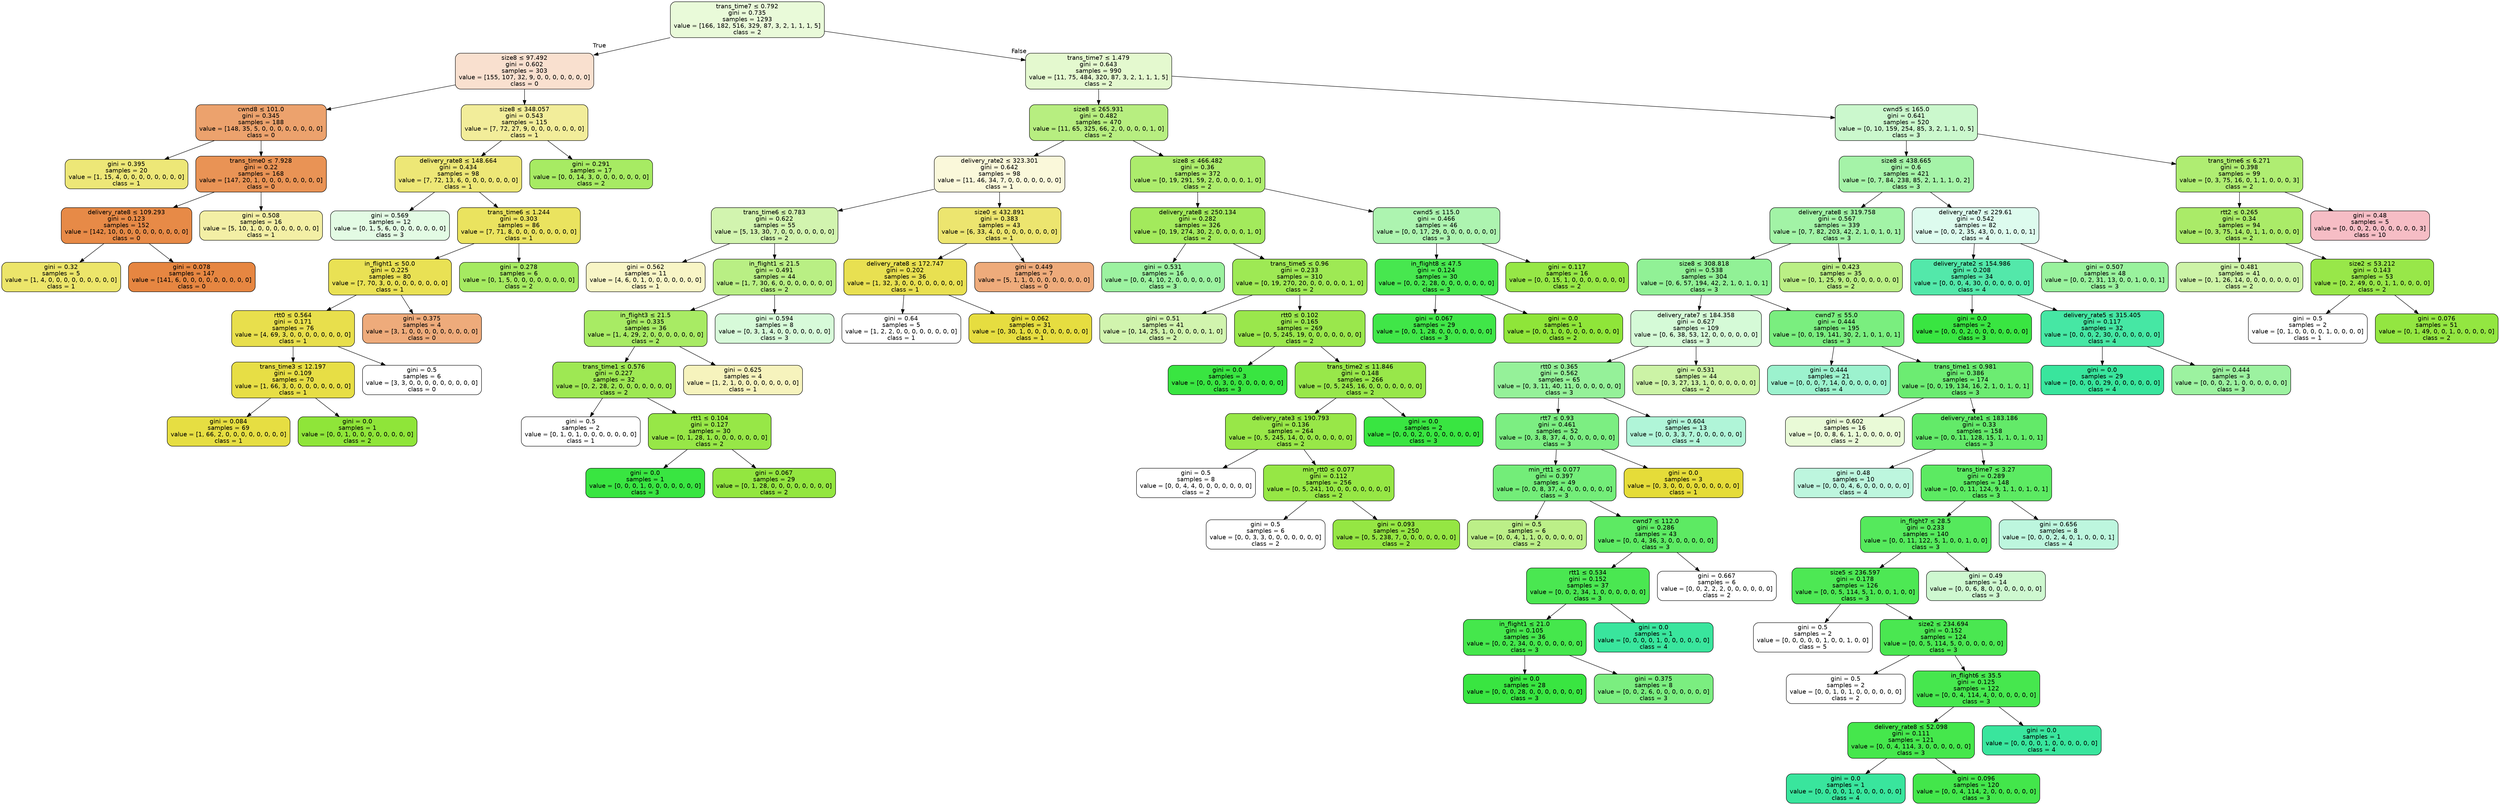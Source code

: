 digraph Tree {
node [shape=box, style="filled, rounded", color="black", fontname="helvetica"] ;
edge [fontname="helvetica"] ;
0 [label=<trans_time7 &le; 0.792<br/>gini = 0.735<br/>samples = 1293<br/>value = [166, 182, 516, 329, 87, 3, 2, 1, 1, 1, 5]<br/>class = 2>, fillcolor="#e9fad9"] ;
1 [label=<size8 &le; 97.492<br/>gini = 0.602<br/>samples = 303<br/>value = [155, 107, 32, 9, 0, 0, 0, 0, 0, 0, 0]<br/>class = 0>, fillcolor="#f9e0cf"] ;
0 -> 1 [labeldistance=2.5, labelangle=45, headlabel="True"] ;
2 [label=<cwnd8 &le; 101.0<br/>gini = 0.345<br/>samples = 188<br/>value = [148, 35, 5, 0, 0, 0, 0, 0, 0, 0, 0]<br/>class = 0>, fillcolor="#eca26d"] ;
1 -> 2 ;
3 [label=<gini = 0.395<br/>samples = 20<br/>value = [1, 15, 4, 0, 0, 0, 0, 0, 0, 0, 0]<br/>class = 1>, fillcolor="#ede777"] ;
2 -> 3 ;
4 [label=<trans_time0 &le; 7.928<br/>gini = 0.22<br/>samples = 168<br/>value = [147, 20, 1, 0, 0, 0, 0, 0, 0, 0, 0]<br/>class = 0>, fillcolor="#e99355"] ;
2 -> 4 ;
5 [label=<delivery_rate8 &le; 109.293<br/>gini = 0.123<br/>samples = 152<br/>value = [142, 10, 0, 0, 0, 0, 0, 0, 0, 0, 0]<br/>class = 0>, fillcolor="#e78a47"] ;
4 -> 5 ;
6 [label=<gini = 0.32<br/>samples = 5<br/>value = [1, 4, 0, 0, 0, 0, 0, 0, 0, 0, 0]<br/>class = 1>, fillcolor="#ece56a"] ;
5 -> 6 ;
7 [label=<gini = 0.078<br/>samples = 147<br/>value = [141, 6, 0, 0, 0, 0, 0, 0, 0, 0, 0]<br/>class = 0>, fillcolor="#e68641"] ;
5 -> 7 ;
8 [label=<gini = 0.508<br/>samples = 16<br/>value = [5, 10, 1, 0, 0, 0, 0, 0, 0, 0, 0]<br/>class = 1>, fillcolor="#f3efa5"] ;
4 -> 8 ;
9 [label=<size8 &le; 348.057<br/>gini = 0.543<br/>samples = 115<br/>value = [7, 72, 27, 9, 0, 0, 0, 0, 0, 0, 0]<br/>class = 1>, fillcolor="#f2ed9a"] ;
1 -> 9 ;
10 [label=<delivery_rate8 &le; 148.664<br/>gini = 0.434<br/>samples = 98<br/>value = [7, 72, 13, 6, 0, 0, 0, 0, 0, 0, 0]<br/>class = 1>, fillcolor="#ede776"] ;
9 -> 10 ;
11 [label=<gini = 0.569<br/>samples = 12<br/>value = [0, 1, 5, 6, 0, 0, 0, 0, 0, 0, 0]<br/>class = 3>, fillcolor="#e3fbe4"] ;
10 -> 11 ;
12 [label=<trans_time6 &le; 1.244<br/>gini = 0.303<br/>samples = 86<br/>value = [7, 71, 8, 0, 0, 0, 0, 0, 0, 0, 0]<br/>class = 1>, fillcolor="#eae35f"] ;
10 -> 12 ;
13 [label=<in_flight1 &le; 50.0<br/>gini = 0.225<br/>samples = 80<br/>value = [7, 70, 3, 0, 0, 0, 0, 0, 0, 0, 0]<br/>class = 1>, fillcolor="#e9e154"] ;
12 -> 13 ;
14 [label=<rtt0 &le; 0.564<br/>gini = 0.171<br/>samples = 76<br/>value = [4, 69, 3, 0, 0, 0, 0, 0, 0, 0, 0]<br/>class = 1>, fillcolor="#e8df4c"] ;
13 -> 14 ;
15 [label=<trans_time3 &le; 12.197<br/>gini = 0.109<br/>samples = 70<br/>value = [1, 66, 3, 0, 0, 0, 0, 0, 0, 0, 0]<br/>class = 1>, fillcolor="#e7de45"] ;
14 -> 15 ;
16 [label=<gini = 0.084<br/>samples = 69<br/>value = [1, 66, 2, 0, 0, 0, 0, 0, 0, 0, 0]<br/>class = 1>, fillcolor="#e6de42"] ;
15 -> 16 ;
17 [label=<gini = 0.0<br/>samples = 1<br/>value = [0, 0, 1, 0, 0, 0, 0, 0, 0, 0, 0]<br/>class = 2>, fillcolor="#8fe539"] ;
15 -> 17 ;
18 [label=<gini = 0.5<br/>samples = 6<br/>value = [3, 3, 0, 0, 0, 0, 0, 0, 0, 0, 0]<br/>class = 0>, fillcolor="#ffffff"] ;
14 -> 18 ;
19 [label=<gini = 0.375<br/>samples = 4<br/>value = [3, 1, 0, 0, 0, 0, 0, 0, 0, 0, 0]<br/>class = 0>, fillcolor="#eeab7b"] ;
13 -> 19 ;
20 [label=<gini = 0.278<br/>samples = 6<br/>value = [0, 1, 5, 0, 0, 0, 0, 0, 0, 0, 0]<br/>class = 2>, fillcolor="#a5ea61"] ;
12 -> 20 ;
21 [label=<gini = 0.291<br/>samples = 17<br/>value = [0, 0, 14, 3, 0, 0, 0, 0, 0, 0, 0]<br/>class = 2>, fillcolor="#a7eb63"] ;
9 -> 21 ;
22 [label=<trans_time7 &le; 1.479<br/>gini = 0.643<br/>samples = 990<br/>value = [11, 75, 484, 320, 87, 3, 2, 1, 1, 1, 5]<br/>class = 2>, fillcolor="#e4f9cf"] ;
0 -> 22 [labeldistance=2.5, labelangle=-45, headlabel="False"] ;
23 [label=<size8 &le; 265.931<br/>gini = 0.482<br/>samples = 470<br/>value = [11, 65, 325, 66, 2, 0, 0, 0, 0, 1, 0]<br/>class = 2>, fillcolor="#b7ee80"] ;
22 -> 23 ;
24 [label=<delivery_rate2 &le; 323.301<br/>gini = 0.642<br/>samples = 98<br/>value = [11, 46, 34, 7, 0, 0, 0, 0, 0, 0, 0]<br/>class = 1>, fillcolor="#faf8da"] ;
23 -> 24 ;
25 [label=<trans_time6 &le; 0.783<br/>gini = 0.622<br/>samples = 55<br/>value = [5, 13, 30, 7, 0, 0, 0, 0, 0, 0, 0]<br/>class = 2>, fillcolor="#d2f4af"] ;
24 -> 25 ;
26 [label=<gini = 0.562<br/>samples = 11<br/>value = [4, 6, 0, 1, 0, 0, 0, 0, 0, 0, 0]<br/>class = 1>, fillcolor="#f8f5c6"] ;
25 -> 26 ;
27 [label=<in_flight1 &le; 21.5<br/>gini = 0.491<br/>samples = 44<br/>value = [1, 7, 30, 6, 0, 0, 0, 0, 0, 0, 0]<br/>class = 2>, fillcolor="#b9ef84"] ;
25 -> 27 ;
28 [label=<in_flight3 &le; 21.5<br/>gini = 0.335<br/>samples = 36<br/>value = [1, 4, 29, 2, 0, 0, 0, 0, 0, 0, 0]<br/>class = 2>, fillcolor="#a8eb64"] ;
27 -> 28 ;
29 [label=<trans_time1 &le; 0.576<br/>gini = 0.227<br/>samples = 32<br/>value = [0, 2, 28, 2, 0, 0, 0, 0, 0, 0, 0]<br/>class = 2>, fillcolor="#9ee853"] ;
28 -> 29 ;
30 [label=<gini = 0.5<br/>samples = 2<br/>value = [0, 1, 0, 1, 0, 0, 0, 0, 0, 0, 0]<br/>class = 1>, fillcolor="#ffffff"] ;
29 -> 30 ;
31 [label=<rtt1 &le; 0.104<br/>gini = 0.127<br/>samples = 30<br/>value = [0, 1, 28, 1, 0, 0, 0, 0, 0, 0, 0]<br/>class = 2>, fillcolor="#97e747"] ;
29 -> 31 ;
32 [label=<gini = 0.0<br/>samples = 1<br/>value = [0, 0, 0, 1, 0, 0, 0, 0, 0, 0, 0]<br/>class = 3>, fillcolor="#39e541"] ;
31 -> 32 ;
33 [label=<gini = 0.067<br/>samples = 29<br/>value = [0, 1, 28, 0, 0, 0, 0, 0, 0, 0, 0]<br/>class = 2>, fillcolor="#93e640"] ;
31 -> 33 ;
34 [label=<gini = 0.625<br/>samples = 4<br/>value = [1, 2, 1, 0, 0, 0, 0, 0, 0, 0, 0]<br/>class = 1>, fillcolor="#f6f3bd"] ;
28 -> 34 ;
35 [label=<gini = 0.594<br/>samples = 8<br/>value = [0, 3, 1, 4, 0, 0, 0, 0, 0, 0, 0]<br/>class = 3>, fillcolor="#d7fad9"] ;
27 -> 35 ;
36 [label=<size0 &le; 432.891<br/>gini = 0.383<br/>samples = 43<br/>value = [6, 33, 4, 0, 0, 0, 0, 0, 0, 0, 0]<br/>class = 1>, fillcolor="#ece56f"] ;
24 -> 36 ;
37 [label=<delivery_rate8 &le; 172.747<br/>gini = 0.202<br/>samples = 36<br/>value = [1, 32, 3, 0, 0, 0, 0, 0, 0, 0, 0]<br/>class = 1>, fillcolor="#e8e051"] ;
36 -> 37 ;
38 [label=<gini = 0.64<br/>samples = 5<br/>value = [1, 2, 2, 0, 0, 0, 0, 0, 0, 0, 0]<br/>class = 1>, fillcolor="#ffffff"] ;
37 -> 38 ;
39 [label=<gini = 0.062<br/>samples = 31<br/>value = [0, 30, 1, 0, 0, 0, 0, 0, 0, 0, 0]<br/>class = 1>, fillcolor="#e6dd40"] ;
37 -> 39 ;
40 [label=<gini = 0.449<br/>samples = 7<br/>value = [5, 1, 1, 0, 0, 0, 0, 0, 0, 0, 0]<br/>class = 0>, fillcolor="#eeab7b"] ;
36 -> 40 ;
41 [label=<size8 &le; 466.482<br/>gini = 0.36<br/>samples = 372<br/>value = [0, 19, 291, 59, 2, 0, 0, 0, 0, 1, 0]<br/>class = 2>, fillcolor="#acec6c"] ;
23 -> 41 ;
42 [label=<delivery_rate8 &le; 250.134<br/>gini = 0.282<br/>samples = 326<br/>value = [0, 19, 274, 30, 2, 0, 0, 0, 0, 1, 0]<br/>class = 2>, fillcolor="#a3ea5c"] ;
41 -> 42 ;
43 [label=<gini = 0.531<br/>samples = 16<br/>value = [0, 0, 4, 10, 2, 0, 0, 0, 0, 0, 0]<br/>class = 3>, fillcolor="#9cf2a0"] ;
42 -> 43 ;
44 [label=<trans_time5 &le; 0.96<br/>gini = 0.233<br/>samples = 310<br/>value = [0, 19, 270, 20, 0, 0, 0, 0, 0, 1, 0]<br/>class = 2>, fillcolor="#9ee954"] ;
42 -> 44 ;
45 [label=<gini = 0.51<br/>samples = 41<br/>value = [0, 14, 25, 1, 0, 0, 0, 0, 0, 1, 0]<br/>class = 2>, fillcolor="#d1f4ae"] ;
44 -> 45 ;
46 [label=<rtt0 &le; 0.102<br/>gini = 0.165<br/>samples = 269<br/>value = [0, 5, 245, 19, 0, 0, 0, 0, 0, 0, 0]<br/>class = 2>, fillcolor="#9ae74c"] ;
44 -> 46 ;
47 [label=<gini = 0.0<br/>samples = 3<br/>value = [0, 0, 0, 3, 0, 0, 0, 0, 0, 0, 0]<br/>class = 3>, fillcolor="#39e541"] ;
46 -> 47 ;
48 [label=<trans_time2 &le; 11.846<br/>gini = 0.148<br/>samples = 266<br/>value = [0, 5, 245, 16, 0, 0, 0, 0, 0, 0, 0]<br/>class = 2>, fillcolor="#98e74a"] ;
46 -> 48 ;
49 [label=<delivery_rate3 &le; 190.793<br/>gini = 0.136<br/>samples = 264<br/>value = [0, 5, 245, 14, 0, 0, 0, 0, 0, 0, 0]<br/>class = 2>, fillcolor="#98e748"] ;
48 -> 49 ;
50 [label=<gini = 0.5<br/>samples = 8<br/>value = [0, 0, 4, 4, 0, 0, 0, 0, 0, 0, 0]<br/>class = 2>, fillcolor="#ffffff"] ;
49 -> 50 ;
51 [label=<min_rtt0 &le; 0.077<br/>gini = 0.112<br/>samples = 256<br/>value = [0, 5, 241, 10, 0, 0, 0, 0, 0, 0, 0]<br/>class = 2>, fillcolor="#96e745"] ;
49 -> 51 ;
52 [label=<gini = 0.5<br/>samples = 6<br/>value = [0, 0, 3, 3, 0, 0, 0, 0, 0, 0, 0]<br/>class = 2>, fillcolor="#ffffff"] ;
51 -> 52 ;
53 [label=<gini = 0.093<br/>samples = 250<br/>value = [0, 5, 238, 7, 0, 0, 0, 0, 0, 0, 0]<br/>class = 2>, fillcolor="#95e643"] ;
51 -> 53 ;
54 [label=<gini = 0.0<br/>samples = 2<br/>value = [0, 0, 0, 2, 0, 0, 0, 0, 0, 0, 0]<br/>class = 3>, fillcolor="#39e541"] ;
48 -> 54 ;
55 [label=<cwnd5 &le; 115.0<br/>gini = 0.466<br/>samples = 46<br/>value = [0, 0, 17, 29, 0, 0, 0, 0, 0, 0, 0]<br/>class = 3>, fillcolor="#adf4b0"] ;
41 -> 55 ;
56 [label=<in_flight8 &le; 47.5<br/>gini = 0.124<br/>samples = 30<br/>value = [0, 0, 2, 28, 0, 0, 0, 0, 0, 0, 0]<br/>class = 3>, fillcolor="#47e74f"] ;
55 -> 56 ;
57 [label=<gini = 0.067<br/>samples = 29<br/>value = [0, 0, 1, 28, 0, 0, 0, 0, 0, 0, 0]<br/>class = 3>, fillcolor="#40e648"] ;
56 -> 57 ;
58 [label=<gini = 0.0<br/>samples = 1<br/>value = [0, 0, 1, 0, 0, 0, 0, 0, 0, 0, 0]<br/>class = 2>, fillcolor="#8fe539"] ;
56 -> 58 ;
59 [label=<gini = 0.117<br/>samples = 16<br/>value = [0, 0, 15, 1, 0, 0, 0, 0, 0, 0, 0]<br/>class = 2>, fillcolor="#96e746"] ;
55 -> 59 ;
60 [label=<cwnd5 &le; 165.0<br/>gini = 0.641<br/>samples = 520<br/>value = [0, 10, 159, 254, 85, 3, 2, 1, 1, 0, 5]<br/>class = 3>, fillcolor="#cbf8cd"] ;
22 -> 60 ;
61 [label=<size8 &le; 438.665<br/>gini = 0.6<br/>samples = 421<br/>value = [0, 7, 84, 238, 85, 2, 1, 1, 1, 0, 2]<br/>class = 3>, fillcolor="#a5f3a8"] ;
60 -> 61 ;
62 [label=<delivery_rate8 &le; 319.758<br/>gini = 0.567<br/>samples = 339<br/>value = [0, 7, 82, 203, 42, 2, 1, 0, 1, 0, 1]<br/>class = 3>, fillcolor="#a2f3a6"] ;
61 -> 62 ;
63 [label=<size8 &le; 308.818<br/>gini = 0.538<br/>samples = 304<br/>value = [0, 6, 57, 194, 42, 2, 1, 0, 1, 0, 1]<br/>class = 3>, fillcolor="#91f196"] ;
62 -> 63 ;
64 [label=<delivery_rate7 &le; 184.358<br/>gini = 0.627<br/>samples = 109<br/>value = [0, 6, 38, 53, 12, 0, 0, 0, 0, 0, 0]<br/>class = 3>, fillcolor="#d5fad7"] ;
63 -> 64 ;
65 [label=<rtt0 &le; 0.365<br/>gini = 0.562<br/>samples = 65<br/>value = [0, 3, 11, 40, 11, 0, 0, 0, 0, 0, 0]<br/>class = 3>, fillcolor="#95f199"] ;
64 -> 65 ;
66 [label=<rtt7 &le; 0.93<br/>gini = 0.461<br/>samples = 52<br/>value = [0, 3, 8, 37, 4, 0, 0, 0, 0, 0, 0]<br/>class = 3>, fillcolor="#7cee82"] ;
65 -> 66 ;
67 [label=<min_rtt1 &le; 0.077<br/>gini = 0.397<br/>samples = 49<br/>value = [0, 0, 8, 37, 4, 0, 0, 0, 0, 0, 0]<br/>class = 3>, fillcolor="#73ed79"] ;
66 -> 67 ;
68 [label=<gini = 0.5<br/>samples = 6<br/>value = [0, 0, 4, 1, 1, 0, 0, 0, 0, 0, 0]<br/>class = 2>, fillcolor="#bcef88"] ;
67 -> 68 ;
69 [label=<cwnd7 &le; 112.0<br/>gini = 0.286<br/>samples = 43<br/>value = [0, 0, 4, 36, 3, 0, 0, 0, 0, 0, 0]<br/>class = 3>, fillcolor="#5dea63"] ;
67 -> 69 ;
70 [label=<rtt1 &le; 0.534<br/>gini = 0.152<br/>samples = 37<br/>value = [0, 0, 2, 34, 1, 0, 0, 0, 0, 0, 0]<br/>class = 3>, fillcolor="#4ae751"] ;
69 -> 70 ;
71 [label=<in_flight1 &le; 21.0<br/>gini = 0.105<br/>samples = 36<br/>value = [0, 0, 2, 34, 0, 0, 0, 0, 0, 0, 0]<br/>class = 3>, fillcolor="#45e74c"] ;
70 -> 71 ;
72 [label=<gini = 0.0<br/>samples = 28<br/>value = [0, 0, 0, 28, 0, 0, 0, 0, 0, 0, 0]<br/>class = 3>, fillcolor="#39e541"] ;
71 -> 72 ;
73 [label=<gini = 0.375<br/>samples = 8<br/>value = [0, 0, 2, 6, 0, 0, 0, 0, 0, 0, 0]<br/>class = 3>, fillcolor="#7bee80"] ;
71 -> 73 ;
74 [label=<gini = 0.0<br/>samples = 1<br/>value = [0, 0, 0, 0, 1, 0, 0, 0, 0, 0, 0]<br/>class = 4>, fillcolor="#39e59d"] ;
70 -> 74 ;
75 [label=<gini = 0.667<br/>samples = 6<br/>value = [0, 0, 2, 2, 2, 0, 0, 0, 0, 0, 0]<br/>class = 2>, fillcolor="#ffffff"] ;
69 -> 75 ;
76 [label=<gini = 0.0<br/>samples = 3<br/>value = [0, 3, 0, 0, 0, 0, 0, 0, 0, 0, 0]<br/>class = 1>, fillcolor="#e5dc39"] ;
66 -> 76 ;
77 [label=<gini = 0.604<br/>samples = 13<br/>value = [0, 0, 3, 3, 7, 0, 0, 0, 0, 0, 0]<br/>class = 4>, fillcolor="#b0f5d8"] ;
65 -> 77 ;
78 [label=<gini = 0.531<br/>samples = 44<br/>value = [0, 3, 27, 13, 1, 0, 0, 0, 0, 0, 0]<br/>class = 2>, fillcolor="#ccf3a6"] ;
64 -> 78 ;
79 [label=<cwnd7 &le; 55.0<br/>gini = 0.444<br/>samples = 195<br/>value = [0, 0, 19, 141, 30, 2, 1, 0, 1, 0, 1]<br/>class = 3>, fillcolor="#7aee7f"] ;
63 -> 79 ;
80 [label=<gini = 0.444<br/>samples = 21<br/>value = [0, 0, 0, 7, 14, 0, 0, 0, 0, 0, 0]<br/>class = 4>, fillcolor="#9cf2ce"] ;
79 -> 80 ;
81 [label=<trans_time1 &le; 0.981<br/>gini = 0.386<br/>samples = 174<br/>value = [0, 0, 19, 134, 16, 2, 1, 0, 1, 0, 1]<br/>class = 3>, fillcolor="#6cec72"] ;
79 -> 81 ;
82 [label=<gini = 0.602<br/>samples = 16<br/>value = [0, 0, 8, 6, 1, 1, 0, 0, 0, 0, 0]<br/>class = 2>, fillcolor="#e9fad7"] ;
81 -> 82 ;
83 [label=<delivery_rate1 &le; 183.186<br/>gini = 0.33<br/>samples = 158<br/>value = [0, 0, 11, 128, 15, 1, 1, 0, 1, 0, 1]<br/>class = 3>, fillcolor="#63ea69"] ;
81 -> 83 ;
84 [label=<gini = 0.48<br/>samples = 10<br/>value = [0, 0, 0, 4, 6, 0, 0, 0, 0, 0, 0]<br/>class = 4>, fillcolor="#bdf6de"] ;
83 -> 84 ;
85 [label=<trans_time7 &le; 3.27<br/>gini = 0.289<br/>samples = 148<br/>value = [0, 0, 11, 124, 9, 1, 1, 0, 1, 0, 1]<br/>class = 3>, fillcolor="#5cea62"] ;
83 -> 85 ;
86 [label=<in_flight7 &le; 28.5<br/>gini = 0.233<br/>samples = 140<br/>value = [0, 0, 11, 122, 5, 1, 0, 0, 1, 0, 0]<br/>class = 3>, fillcolor="#55e95c"] ;
85 -> 86 ;
87 [label=<size5 &le; 236.597<br/>gini = 0.178<br/>samples = 126<br/>value = [0, 0, 5, 114, 5, 1, 0, 0, 1, 0, 0]<br/>class = 3>, fillcolor="#4de854"] ;
86 -> 87 ;
88 [label=<gini = 0.5<br/>samples = 2<br/>value = [0, 0, 0, 0, 0, 1, 0, 0, 1, 0, 0]<br/>class = 5>, fillcolor="#ffffff"] ;
87 -> 88 ;
89 [label=<size2 &le; 234.694<br/>gini = 0.152<br/>samples = 124<br/>value = [0, 0, 5, 114, 5, 0, 0, 0, 0, 0, 0]<br/>class = 3>, fillcolor="#4ae751"] ;
87 -> 89 ;
90 [label=<gini = 0.5<br/>samples = 2<br/>value = [0, 0, 1, 0, 1, 0, 0, 0, 0, 0, 0]<br/>class = 2>, fillcolor="#ffffff"] ;
89 -> 90 ;
91 [label=<in_flight6 &le; 35.5<br/>gini = 0.125<br/>samples = 122<br/>value = [0, 0, 4, 114, 4, 0, 0, 0, 0, 0, 0]<br/>class = 3>, fillcolor="#46e74e"] ;
89 -> 91 ;
92 [label=<delivery_rate8 &le; 52.098<br/>gini = 0.111<br/>samples = 121<br/>value = [0, 0, 4, 114, 3, 0, 0, 0, 0, 0, 0]<br/>class = 3>, fillcolor="#45e74c"] ;
91 -> 92 ;
93 [label=<gini = 0.0<br/>samples = 1<br/>value = [0, 0, 0, 0, 1, 0, 0, 0, 0, 0, 0]<br/>class = 4>, fillcolor="#39e59d"] ;
92 -> 93 ;
94 [label=<gini = 0.096<br/>samples = 120<br/>value = [0, 0, 4, 114, 2, 0, 0, 0, 0, 0, 0]<br/>class = 3>, fillcolor="#43e64b"] ;
92 -> 94 ;
95 [label=<gini = 0.0<br/>samples = 1<br/>value = [0, 0, 0, 0, 1, 0, 0, 0, 0, 0, 0]<br/>class = 4>, fillcolor="#39e59d"] ;
91 -> 95 ;
96 [label=<gini = 0.49<br/>samples = 14<br/>value = [0, 0, 6, 8, 0, 0, 0, 0, 0, 0, 0]<br/>class = 3>, fillcolor="#cef8d0"] ;
86 -> 96 ;
97 [label=<gini = 0.656<br/>samples = 8<br/>value = [0, 0, 0, 2, 4, 0, 1, 0, 0, 0, 1]<br/>class = 4>, fillcolor="#bdf6de"] ;
85 -> 97 ;
98 [label=<gini = 0.423<br/>samples = 35<br/>value = [0, 1, 25, 9, 0, 0, 0, 0, 0, 0, 0]<br/>class = 2>, fillcolor="#baef85"] ;
62 -> 98 ;
99 [label=<delivery_rate7 &le; 229.61<br/>gini = 0.542<br/>samples = 82<br/>value = [0, 0, 2, 35, 43, 0, 0, 1, 0, 0, 1]<br/>class = 4>, fillcolor="#ddfbee"] ;
61 -> 99 ;
100 [label=<delivery_rate2 &le; 154.986<br/>gini = 0.208<br/>samples = 34<br/>value = [0, 0, 0, 4, 30, 0, 0, 0, 0, 0, 0]<br/>class = 4>, fillcolor="#53e8aa"] ;
99 -> 100 ;
101 [label=<gini = 0.0<br/>samples = 2<br/>value = [0, 0, 0, 2, 0, 0, 0, 0, 0, 0, 0]<br/>class = 3>, fillcolor="#39e541"] ;
100 -> 101 ;
102 [label=<delivery_rate5 &le; 315.405<br/>gini = 0.117<br/>samples = 32<br/>value = [0, 0, 0, 2, 30, 0, 0, 0, 0, 0, 0]<br/>class = 4>, fillcolor="#46e7a4"] ;
100 -> 102 ;
103 [label=<gini = 0.0<br/>samples = 29<br/>value = [0, 0, 0, 0, 29, 0, 0, 0, 0, 0, 0]<br/>class = 4>, fillcolor="#39e59d"] ;
102 -> 103 ;
104 [label=<gini = 0.444<br/>samples = 3<br/>value = [0, 0, 0, 2, 1, 0, 0, 0, 0, 0, 0]<br/>class = 3>, fillcolor="#9cf2a0"] ;
102 -> 104 ;
105 [label=<gini = 0.507<br/>samples = 48<br/>value = [0, 0, 2, 31, 13, 0, 0, 1, 0, 0, 1]<br/>class = 3>, fillcolor="#99f29d"] ;
99 -> 105 ;
106 [label=<trans_time6 &le; 6.271<br/>gini = 0.398<br/>samples = 99<br/>value = [0, 3, 75, 16, 0, 1, 1, 0, 0, 0, 3]<br/>class = 2>, fillcolor="#afed72"] ;
60 -> 106 ;
107 [label=<rtt2 &le; 0.265<br/>gini = 0.34<br/>samples = 94<br/>value = [0, 3, 75, 14, 0, 1, 1, 0, 0, 0, 0]<br/>class = 2>, fillcolor="#aaeb68"] ;
106 -> 107 ;
108 [label=<gini = 0.481<br/>samples = 41<br/>value = [0, 1, 26, 14, 0, 0, 0, 0, 0, 0, 0]<br/>class = 2>, fillcolor="#cdf3a7"] ;
107 -> 108 ;
109 [label=<size2 &le; 53.212<br/>gini = 0.143<br/>samples = 53<br/>value = [0, 2, 49, 0, 0, 1, 1, 0, 0, 0, 0]<br/>class = 2>, fillcolor="#98e749"] ;
107 -> 109 ;
110 [label=<gini = 0.5<br/>samples = 2<br/>value = [0, 1, 0, 0, 0, 0, 1, 0, 0, 0, 0]<br/>class = 1>, fillcolor="#ffffff"] ;
109 -> 110 ;
111 [label=<gini = 0.076<br/>samples = 51<br/>value = [0, 1, 49, 0, 0, 1, 0, 0, 0, 0, 0]<br/>class = 2>, fillcolor="#93e641"] ;
109 -> 111 ;
112 [label=<gini = 0.48<br/>samples = 5<br/>value = [0, 0, 0, 2, 0, 0, 0, 0, 0, 0, 3]<br/>class = 10>, fillcolor="#f6bdc5"] ;
106 -> 112 ;
}

